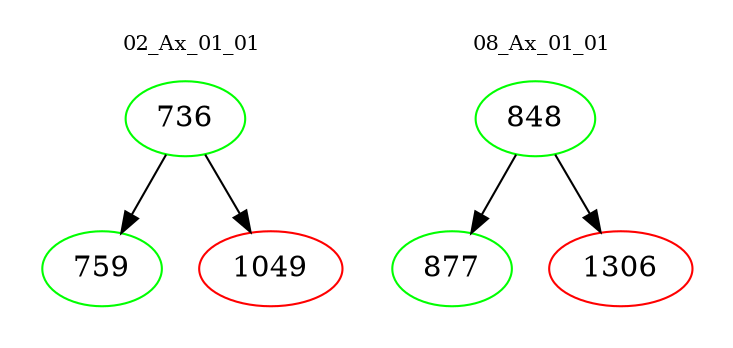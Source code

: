 digraph{
subgraph cluster_0 {
color = white
label = "02_Ax_01_01";
fontsize=10;
T0_736 [label="736", color="green"]
T0_736 -> T0_759 [color="black"]
T0_759 [label="759", color="green"]
T0_736 -> T0_1049 [color="black"]
T0_1049 [label="1049", color="red"]
}
subgraph cluster_1 {
color = white
label = "08_Ax_01_01";
fontsize=10;
T1_848 [label="848", color="green"]
T1_848 -> T1_877 [color="black"]
T1_877 [label="877", color="green"]
T1_848 -> T1_1306 [color="black"]
T1_1306 [label="1306", color="red"]
}
}
